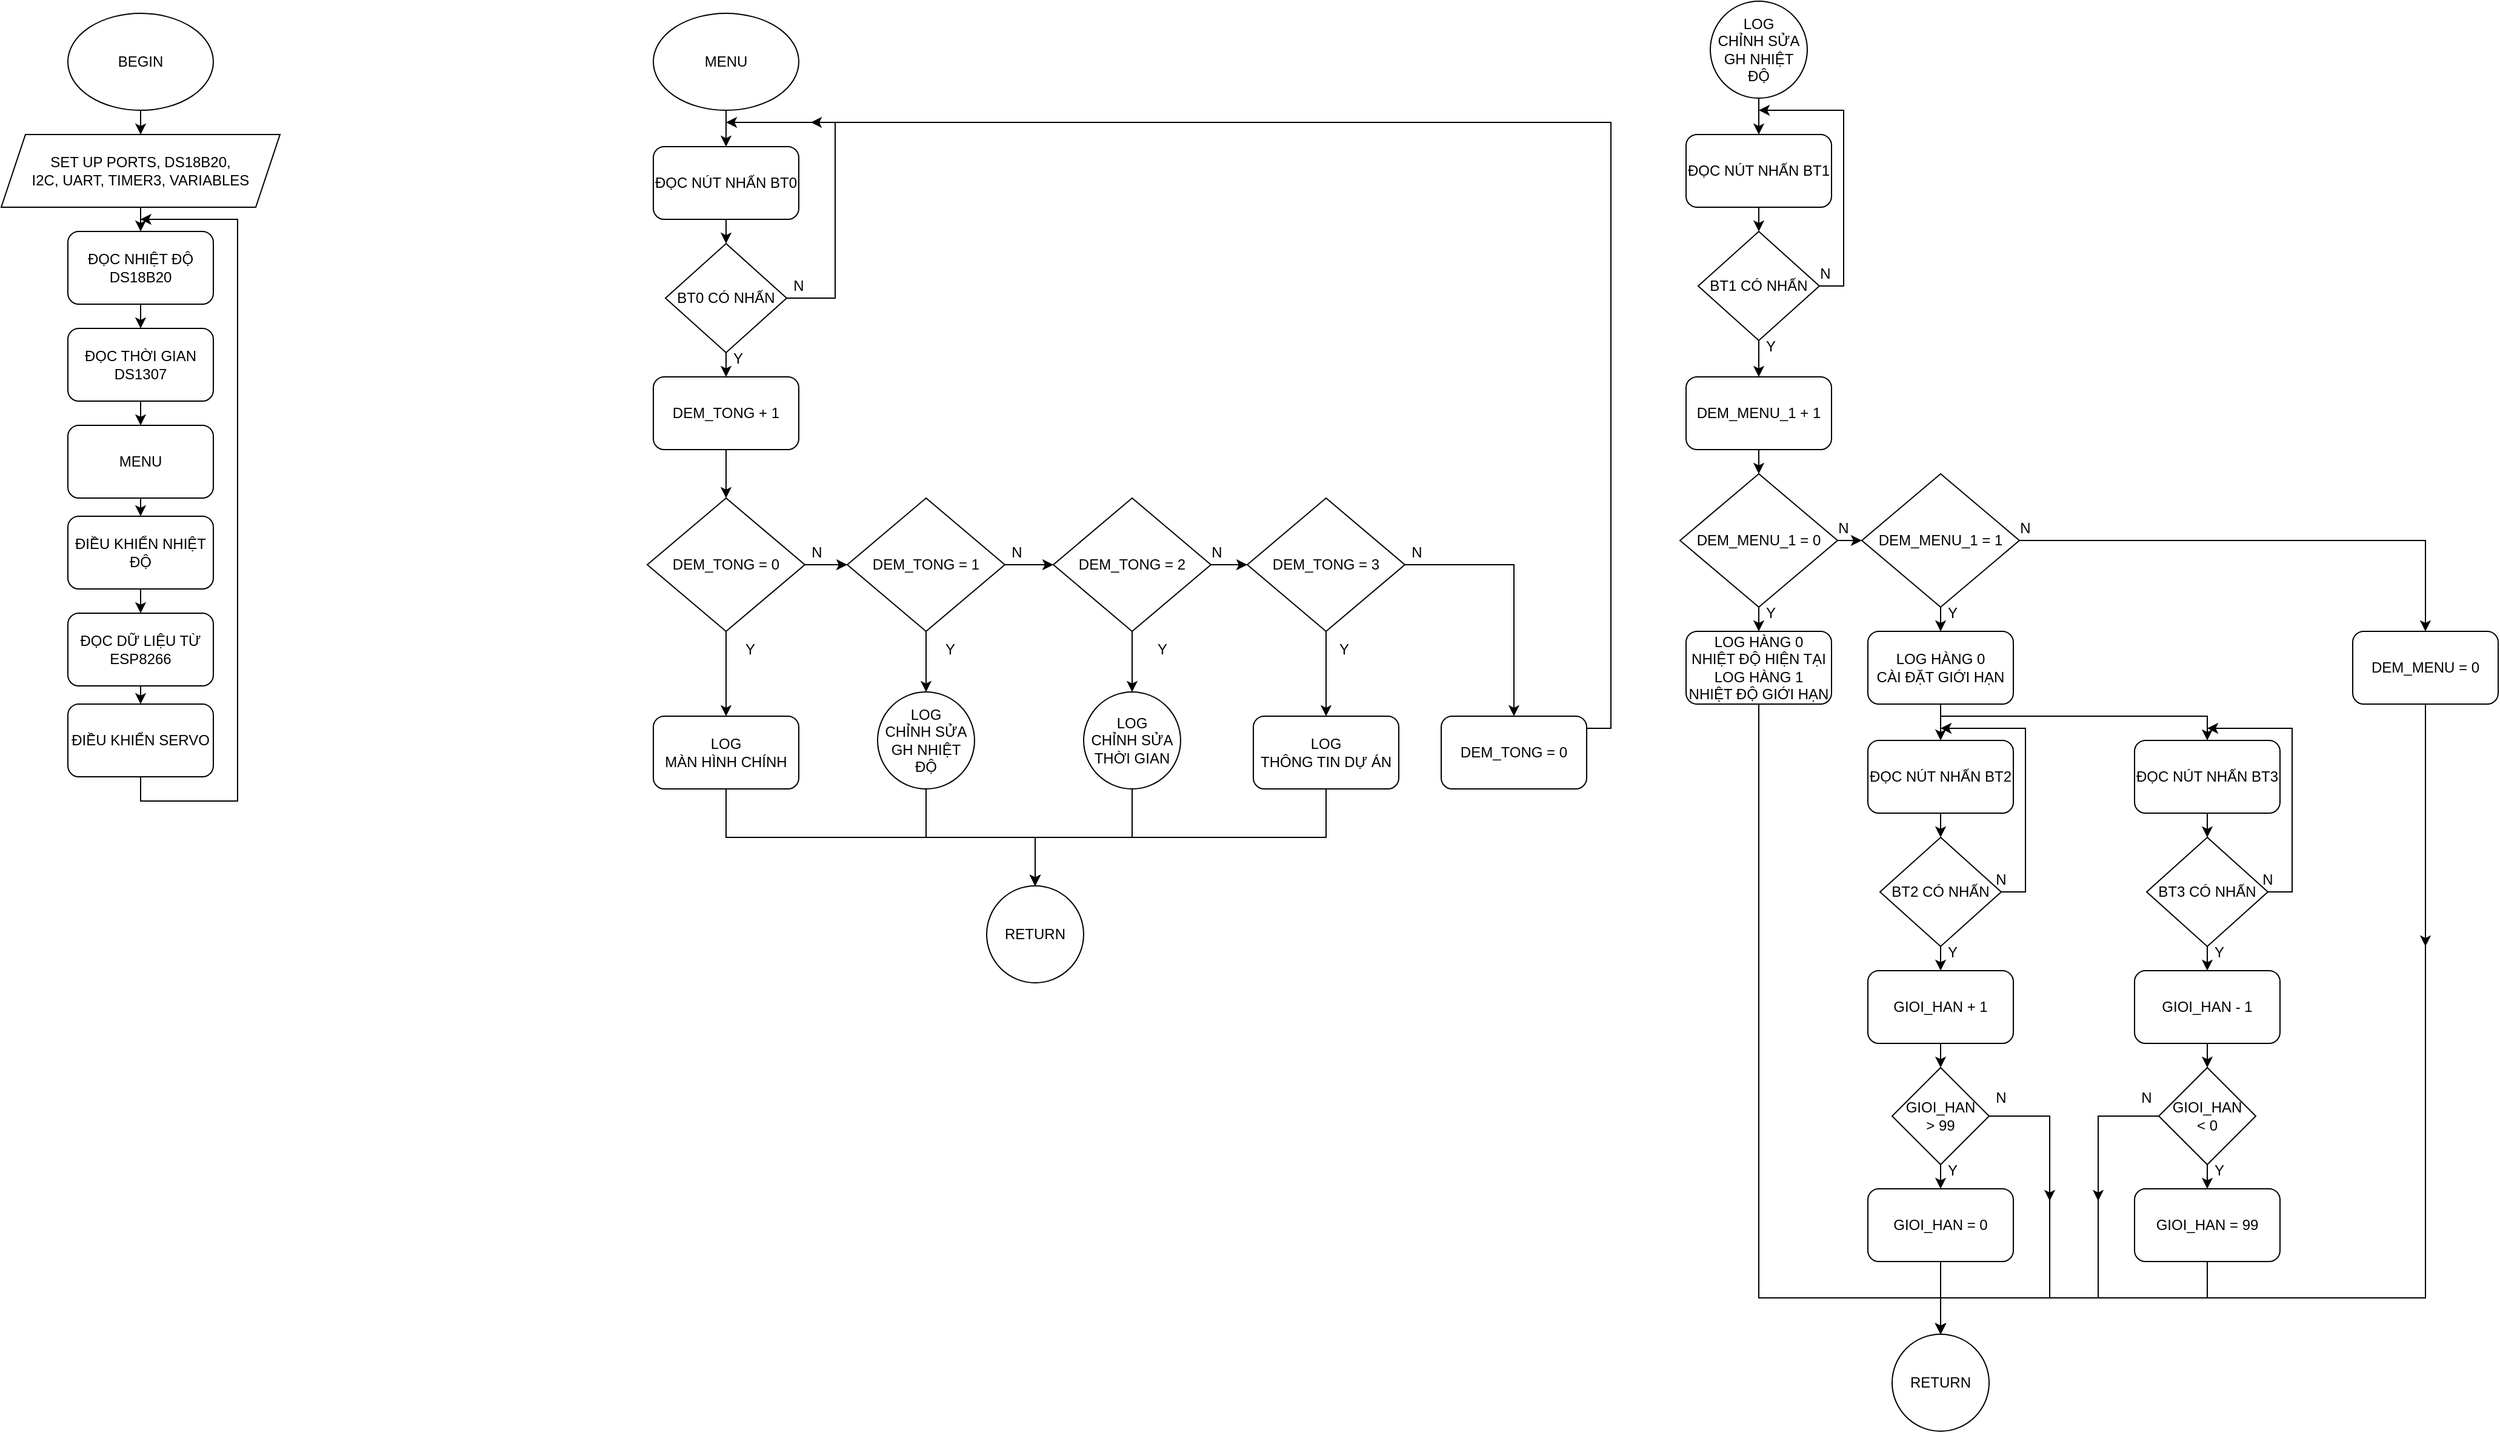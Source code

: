 <mxfile version="22.0.3" type="device">
  <diagram name="Page-1" id="kM9ErXlE1AGTq7tVoE1_">
    <mxGraphModel dx="2249" dy="755" grid="1" gridSize="10" guides="1" tooltips="1" connect="1" arrows="1" fold="1" page="1" pageScale="1" pageWidth="850" pageHeight="1100" math="0" shadow="0">
      <root>
        <mxCell id="0" />
        <mxCell id="1" parent="0" />
        <mxCell id="yKOvpIezL9MoJB12TIwl-37" style="edgeStyle=orthogonalEdgeStyle;rounded=0;orthogonalLoop=1;jettySize=auto;html=1;exitX=0.5;exitY=1;exitDx=0;exitDy=0;entryX=0.5;entryY=0;entryDx=0;entryDy=0;" edge="1" parent="1" source="yKOvpIezL9MoJB12TIwl-1" target="yKOvpIezL9MoJB12TIwl-34">
          <mxGeometry relative="1" as="geometry" />
        </mxCell>
        <mxCell id="yKOvpIezL9MoJB12TIwl-1" value="MENU" style="ellipse;whiteSpace=wrap;html=1;" vertex="1" parent="1">
          <mxGeometry x="33" y="70" width="120" height="80" as="geometry" />
        </mxCell>
        <mxCell id="yKOvpIezL9MoJB12TIwl-20" style="edgeStyle=orthogonalEdgeStyle;rounded=0;orthogonalLoop=1;jettySize=auto;html=1;exitX=0.5;exitY=1;exitDx=0;exitDy=0;entryX=0.5;entryY=0;entryDx=0;entryDy=0;" edge="1" parent="1" source="yKOvpIezL9MoJB12TIwl-3" target="yKOvpIezL9MoJB12TIwl-4">
          <mxGeometry relative="1" as="geometry" />
        </mxCell>
        <mxCell id="yKOvpIezL9MoJB12TIwl-3" value="DEM_TONG + 1" style="rounded=1;whiteSpace=wrap;html=1;" vertex="1" parent="1">
          <mxGeometry x="33" y="370" width="120" height="60" as="geometry" />
        </mxCell>
        <mxCell id="yKOvpIezL9MoJB12TIwl-7" style="edgeStyle=orthogonalEdgeStyle;rounded=0;orthogonalLoop=1;jettySize=auto;html=1;exitX=1;exitY=0.5;exitDx=0;exitDy=0;entryX=0;entryY=0.5;entryDx=0;entryDy=0;" edge="1" parent="1" source="yKOvpIezL9MoJB12TIwl-4" target="yKOvpIezL9MoJB12TIwl-5">
          <mxGeometry relative="1" as="geometry" />
        </mxCell>
        <mxCell id="yKOvpIezL9MoJB12TIwl-16" style="edgeStyle=orthogonalEdgeStyle;rounded=0;orthogonalLoop=1;jettySize=auto;html=1;exitX=0.5;exitY=1;exitDx=0;exitDy=0;entryX=0.5;entryY=0;entryDx=0;entryDy=0;" edge="1" parent="1" source="yKOvpIezL9MoJB12TIwl-4" target="yKOvpIezL9MoJB12TIwl-12">
          <mxGeometry relative="1" as="geometry" />
        </mxCell>
        <mxCell id="yKOvpIezL9MoJB12TIwl-4" value="DEM_TONG = 0" style="rhombus;whiteSpace=wrap;html=1;" vertex="1" parent="1">
          <mxGeometry x="28" y="470" width="130" height="110" as="geometry" />
        </mxCell>
        <mxCell id="yKOvpIezL9MoJB12TIwl-8" style="edgeStyle=orthogonalEdgeStyle;rounded=0;orthogonalLoop=1;jettySize=auto;html=1;exitX=1;exitY=0.5;exitDx=0;exitDy=0;" edge="1" parent="1" source="yKOvpIezL9MoJB12TIwl-5" target="yKOvpIezL9MoJB12TIwl-6">
          <mxGeometry relative="1" as="geometry" />
        </mxCell>
        <mxCell id="yKOvpIezL9MoJB12TIwl-17" style="edgeStyle=orthogonalEdgeStyle;rounded=0;orthogonalLoop=1;jettySize=auto;html=1;exitX=0.5;exitY=1;exitDx=0;exitDy=0;entryX=0.5;entryY=0;entryDx=0;entryDy=0;" edge="1" parent="1" source="yKOvpIezL9MoJB12TIwl-5">
          <mxGeometry relative="1" as="geometry">
            <mxPoint x="258" y="630" as="targetPoint" />
          </mxGeometry>
        </mxCell>
        <mxCell id="yKOvpIezL9MoJB12TIwl-5" value="DEM_TONG = 1" style="rhombus;whiteSpace=wrap;html=1;" vertex="1" parent="1">
          <mxGeometry x="193" y="470" width="130" height="110" as="geometry" />
        </mxCell>
        <mxCell id="yKOvpIezL9MoJB12TIwl-11" style="edgeStyle=orthogonalEdgeStyle;rounded=0;orthogonalLoop=1;jettySize=auto;html=1;exitX=1;exitY=0.5;exitDx=0;exitDy=0;entryX=0;entryY=0.5;entryDx=0;entryDy=0;" edge="1" parent="1" source="yKOvpIezL9MoJB12TIwl-6" target="yKOvpIezL9MoJB12TIwl-9">
          <mxGeometry relative="1" as="geometry" />
        </mxCell>
        <mxCell id="yKOvpIezL9MoJB12TIwl-54" style="edgeStyle=orthogonalEdgeStyle;rounded=0;orthogonalLoop=1;jettySize=auto;html=1;exitX=0.5;exitY=1;exitDx=0;exitDy=0;entryX=0.5;entryY=0;entryDx=0;entryDy=0;" edge="1" parent="1" source="yKOvpIezL9MoJB12TIwl-6" target="yKOvpIezL9MoJB12TIwl-53">
          <mxGeometry relative="1" as="geometry" />
        </mxCell>
        <mxCell id="yKOvpIezL9MoJB12TIwl-6" value="DEM_TONG = 2" style="rhombus;whiteSpace=wrap;html=1;" vertex="1" parent="1">
          <mxGeometry x="363" y="470" width="130" height="110" as="geometry" />
        </mxCell>
        <mxCell id="yKOvpIezL9MoJB12TIwl-19" style="edgeStyle=orthogonalEdgeStyle;rounded=0;orthogonalLoop=1;jettySize=auto;html=1;exitX=0.5;exitY=1;exitDx=0;exitDy=0;entryX=0.5;entryY=0;entryDx=0;entryDy=0;" edge="1" parent="1" source="yKOvpIezL9MoJB12TIwl-9" target="yKOvpIezL9MoJB12TIwl-15">
          <mxGeometry relative="1" as="geometry" />
        </mxCell>
        <mxCell id="yKOvpIezL9MoJB12TIwl-31" style="edgeStyle=orthogonalEdgeStyle;rounded=0;orthogonalLoop=1;jettySize=auto;html=1;exitX=1;exitY=0.5;exitDx=0;exitDy=0;entryX=0.5;entryY=0;entryDx=0;entryDy=0;" edge="1" parent="1" source="yKOvpIezL9MoJB12TIwl-9" target="yKOvpIezL9MoJB12TIwl-30">
          <mxGeometry relative="1" as="geometry" />
        </mxCell>
        <mxCell id="yKOvpIezL9MoJB12TIwl-9" value="DEM_TONG = 3" style="rhombus;whiteSpace=wrap;html=1;" vertex="1" parent="1">
          <mxGeometry x="523" y="470" width="130" height="110" as="geometry" />
        </mxCell>
        <mxCell id="yKOvpIezL9MoJB12TIwl-56" style="edgeStyle=orthogonalEdgeStyle;rounded=0;orthogonalLoop=1;jettySize=auto;html=1;exitX=0.5;exitY=1;exitDx=0;exitDy=0;entryX=0.5;entryY=0;entryDx=0;entryDy=0;" edge="1" parent="1" source="yKOvpIezL9MoJB12TIwl-12" target="yKOvpIezL9MoJB12TIwl-55">
          <mxGeometry relative="1" as="geometry" />
        </mxCell>
        <mxCell id="yKOvpIezL9MoJB12TIwl-12" value="LOG&lt;br&gt;MÀN HÌNH CHÍNH" style="rounded=1;whiteSpace=wrap;html=1;" vertex="1" parent="1">
          <mxGeometry x="33" y="650" width="120" height="60" as="geometry" />
        </mxCell>
        <mxCell id="yKOvpIezL9MoJB12TIwl-59" style="edgeStyle=orthogonalEdgeStyle;rounded=0;orthogonalLoop=1;jettySize=auto;html=1;exitX=0.5;exitY=1;exitDx=0;exitDy=0;entryX=0.5;entryY=0;entryDx=0;entryDy=0;" edge="1" parent="1" source="yKOvpIezL9MoJB12TIwl-15" target="yKOvpIezL9MoJB12TIwl-55">
          <mxGeometry relative="1" as="geometry" />
        </mxCell>
        <mxCell id="yKOvpIezL9MoJB12TIwl-15" value="LOG&lt;br&gt;THÔNG TIN DỰ ÁN" style="rounded=1;whiteSpace=wrap;html=1;" vertex="1" parent="1">
          <mxGeometry x="528" y="650" width="120" height="60" as="geometry" />
        </mxCell>
        <mxCell id="yKOvpIezL9MoJB12TIwl-22" value="N" style="text;html=1;strokeColor=none;fillColor=none;align=center;verticalAlign=middle;whiteSpace=wrap;rounded=0;" vertex="1" parent="1">
          <mxGeometry x="138" y="500" width="60" height="30" as="geometry" />
        </mxCell>
        <mxCell id="yKOvpIezL9MoJB12TIwl-23" value="N" style="text;html=1;strokeColor=none;fillColor=none;align=center;verticalAlign=middle;whiteSpace=wrap;rounded=0;" vertex="1" parent="1">
          <mxGeometry x="303" y="500" width="60" height="30" as="geometry" />
        </mxCell>
        <mxCell id="yKOvpIezL9MoJB12TIwl-24" value="N" style="text;html=1;strokeColor=none;fillColor=none;align=center;verticalAlign=middle;whiteSpace=wrap;rounded=0;" vertex="1" parent="1">
          <mxGeometry x="468" y="500" width="60" height="30" as="geometry" />
        </mxCell>
        <mxCell id="yKOvpIezL9MoJB12TIwl-25" value="N" style="text;html=1;strokeColor=none;fillColor=none;align=center;verticalAlign=middle;whiteSpace=wrap;rounded=0;" vertex="1" parent="1">
          <mxGeometry x="633" y="500" width="60" height="30" as="geometry" />
        </mxCell>
        <mxCell id="yKOvpIezL9MoJB12TIwl-26" value="Y" style="text;html=1;strokeColor=none;fillColor=none;align=center;verticalAlign=middle;whiteSpace=wrap;rounded=0;" vertex="1" parent="1">
          <mxGeometry x="83" y="580" width="60" height="30" as="geometry" />
        </mxCell>
        <mxCell id="yKOvpIezL9MoJB12TIwl-27" value="Y" style="text;html=1;strokeColor=none;fillColor=none;align=center;verticalAlign=middle;whiteSpace=wrap;rounded=0;" vertex="1" parent="1">
          <mxGeometry x="248" y="580" width="60" height="30" as="geometry" />
        </mxCell>
        <mxCell id="yKOvpIezL9MoJB12TIwl-28" value="Y" style="text;html=1;strokeColor=none;fillColor=none;align=center;verticalAlign=middle;whiteSpace=wrap;rounded=0;" vertex="1" parent="1">
          <mxGeometry x="423" y="580" width="60" height="30" as="geometry" />
        </mxCell>
        <mxCell id="yKOvpIezL9MoJB12TIwl-29" value="Y" style="text;html=1;strokeColor=none;fillColor=none;align=center;verticalAlign=middle;whiteSpace=wrap;rounded=0;" vertex="1" parent="1">
          <mxGeometry x="573" y="580" width="60" height="30" as="geometry" />
        </mxCell>
        <mxCell id="yKOvpIezL9MoJB12TIwl-47" style="edgeStyle=orthogonalEdgeStyle;rounded=0;orthogonalLoop=1;jettySize=auto;html=1;exitX=1;exitY=0.5;exitDx=0;exitDy=0;" edge="1" parent="1" source="yKOvpIezL9MoJB12TIwl-30">
          <mxGeometry relative="1" as="geometry">
            <mxPoint x="163" y="160" as="targetPoint" />
            <Array as="points">
              <mxPoint x="823" y="660" />
              <mxPoint x="823" y="160" />
            </Array>
          </mxGeometry>
        </mxCell>
        <mxCell id="yKOvpIezL9MoJB12TIwl-30" value="DEM_TONG = 0" style="rounded=1;whiteSpace=wrap;html=1;" vertex="1" parent="1">
          <mxGeometry x="683" y="650" width="120" height="60" as="geometry" />
        </mxCell>
        <mxCell id="yKOvpIezL9MoJB12TIwl-38" style="edgeStyle=orthogonalEdgeStyle;rounded=0;orthogonalLoop=1;jettySize=auto;html=1;exitX=0.5;exitY=1;exitDx=0;exitDy=0;entryX=0.5;entryY=0;entryDx=0;entryDy=0;" edge="1" parent="1" source="yKOvpIezL9MoJB12TIwl-34" target="yKOvpIezL9MoJB12TIwl-35">
          <mxGeometry relative="1" as="geometry" />
        </mxCell>
        <mxCell id="yKOvpIezL9MoJB12TIwl-34" value="ĐỌC NÚT NHẤN BT0" style="rounded=1;whiteSpace=wrap;html=1;" vertex="1" parent="1">
          <mxGeometry x="33" y="180" width="120" height="60" as="geometry" />
        </mxCell>
        <mxCell id="yKOvpIezL9MoJB12TIwl-39" style="edgeStyle=orthogonalEdgeStyle;rounded=0;orthogonalLoop=1;jettySize=auto;html=1;exitX=0.5;exitY=1;exitDx=0;exitDy=0;entryX=0.5;entryY=0;entryDx=0;entryDy=0;" edge="1" parent="1" source="yKOvpIezL9MoJB12TIwl-35" target="yKOvpIezL9MoJB12TIwl-3">
          <mxGeometry relative="1" as="geometry" />
        </mxCell>
        <mxCell id="yKOvpIezL9MoJB12TIwl-40" style="edgeStyle=orthogonalEdgeStyle;rounded=0;orthogonalLoop=1;jettySize=auto;html=1;exitX=1;exitY=0.5;exitDx=0;exitDy=0;" edge="1" parent="1" source="yKOvpIezL9MoJB12TIwl-35">
          <mxGeometry relative="1" as="geometry">
            <mxPoint x="93.0" y="160" as="targetPoint" />
            <Array as="points">
              <mxPoint x="183" y="305" />
              <mxPoint x="183" y="160" />
            </Array>
          </mxGeometry>
        </mxCell>
        <mxCell id="yKOvpIezL9MoJB12TIwl-35" value="BT0 CÓ NHẤN" style="rhombus;whiteSpace=wrap;html=1;" vertex="1" parent="1">
          <mxGeometry x="43" y="260" width="100" height="90" as="geometry" />
        </mxCell>
        <mxCell id="yKOvpIezL9MoJB12TIwl-41" value="N" style="text;html=1;strokeColor=none;fillColor=none;align=center;verticalAlign=middle;whiteSpace=wrap;rounded=0;" vertex="1" parent="1">
          <mxGeometry x="123" y="280" width="60" height="30" as="geometry" />
        </mxCell>
        <mxCell id="yKOvpIezL9MoJB12TIwl-42" value="Y" style="text;html=1;strokeColor=none;fillColor=none;align=center;verticalAlign=middle;whiteSpace=wrap;rounded=0;" vertex="1" parent="1">
          <mxGeometry x="73" y="340" width="60" height="30" as="geometry" />
        </mxCell>
        <mxCell id="yKOvpIezL9MoJB12TIwl-61" style="edgeStyle=orthogonalEdgeStyle;rounded=0;orthogonalLoop=1;jettySize=auto;html=1;exitX=0.5;exitY=1;exitDx=0;exitDy=0;entryX=0.5;entryY=0;entryDx=0;entryDy=0;" edge="1" parent="1" source="yKOvpIezL9MoJB12TIwl-52" target="yKOvpIezL9MoJB12TIwl-55">
          <mxGeometry relative="1" as="geometry" />
        </mxCell>
        <mxCell id="yKOvpIezL9MoJB12TIwl-52" value="LOG&lt;br&gt;CHỈNH SỬA GH NHIỆT ĐỘ" style="ellipse;whiteSpace=wrap;html=1;aspect=fixed;" vertex="1" parent="1">
          <mxGeometry x="218" y="630" width="80" height="80" as="geometry" />
        </mxCell>
        <mxCell id="yKOvpIezL9MoJB12TIwl-58" style="edgeStyle=orthogonalEdgeStyle;rounded=0;orthogonalLoop=1;jettySize=auto;html=1;exitX=0.5;exitY=1;exitDx=0;exitDy=0;entryX=0.5;entryY=0;entryDx=0;entryDy=0;" edge="1" parent="1" source="yKOvpIezL9MoJB12TIwl-53" target="yKOvpIezL9MoJB12TIwl-55">
          <mxGeometry relative="1" as="geometry" />
        </mxCell>
        <mxCell id="yKOvpIezL9MoJB12TIwl-53" value="LOG&lt;br&gt;CHỈNH SỬA THỜI GIAN" style="ellipse;whiteSpace=wrap;html=1;aspect=fixed;" vertex="1" parent="1">
          <mxGeometry x="388" y="630" width="80" height="80" as="geometry" />
        </mxCell>
        <mxCell id="yKOvpIezL9MoJB12TIwl-55" value="RETURN" style="ellipse;whiteSpace=wrap;html=1;aspect=fixed;" vertex="1" parent="1">
          <mxGeometry x="308" y="790" width="80" height="80" as="geometry" />
        </mxCell>
        <mxCell id="yKOvpIezL9MoJB12TIwl-66" style="edgeStyle=orthogonalEdgeStyle;rounded=0;orthogonalLoop=1;jettySize=auto;html=1;exitX=0.5;exitY=1;exitDx=0;exitDy=0;entryX=0.5;entryY=0;entryDx=0;entryDy=0;" edge="1" parent="1" source="yKOvpIezL9MoJB12TIwl-63" target="yKOvpIezL9MoJB12TIwl-65">
          <mxGeometry relative="1" as="geometry" />
        </mxCell>
        <mxCell id="yKOvpIezL9MoJB12TIwl-63" value="LOG&lt;br&gt;CHỈNH SỬA GH NHIỆT ĐỘ" style="ellipse;whiteSpace=wrap;html=1;aspect=fixed;" vertex="1" parent="1">
          <mxGeometry x="905" y="60" width="80" height="80" as="geometry" />
        </mxCell>
        <mxCell id="yKOvpIezL9MoJB12TIwl-68" style="edgeStyle=orthogonalEdgeStyle;rounded=0;orthogonalLoop=1;jettySize=auto;html=1;exitX=0.5;exitY=1;exitDx=0;exitDy=0;entryX=0.5;entryY=0;entryDx=0;entryDy=0;" edge="1" parent="1" source="yKOvpIezL9MoJB12TIwl-65" target="yKOvpIezL9MoJB12TIwl-67">
          <mxGeometry relative="1" as="geometry" />
        </mxCell>
        <mxCell id="yKOvpIezL9MoJB12TIwl-65" value="ĐỌC NÚT NHẤN BT1" style="rounded=1;whiteSpace=wrap;html=1;" vertex="1" parent="1">
          <mxGeometry x="885" y="170" width="120" height="60" as="geometry" />
        </mxCell>
        <mxCell id="yKOvpIezL9MoJB12TIwl-70" style="edgeStyle=orthogonalEdgeStyle;rounded=0;orthogonalLoop=1;jettySize=auto;html=1;exitX=0.5;exitY=1;exitDx=0;exitDy=0;entryX=0.5;entryY=0;entryDx=0;entryDy=0;" edge="1" parent="1" source="yKOvpIezL9MoJB12TIwl-67" target="yKOvpIezL9MoJB12TIwl-69">
          <mxGeometry relative="1" as="geometry" />
        </mxCell>
        <mxCell id="yKOvpIezL9MoJB12TIwl-71" style="edgeStyle=orthogonalEdgeStyle;rounded=0;orthogonalLoop=1;jettySize=auto;html=1;exitX=1;exitY=0.5;exitDx=0;exitDy=0;" edge="1" parent="1" source="yKOvpIezL9MoJB12TIwl-67">
          <mxGeometry relative="1" as="geometry">
            <mxPoint x="945" y="150" as="targetPoint" />
            <Array as="points">
              <mxPoint x="1015" y="295" />
              <mxPoint x="1015" y="150" />
            </Array>
          </mxGeometry>
        </mxCell>
        <mxCell id="yKOvpIezL9MoJB12TIwl-67" value="BT1 CÓ NHẤN" style="rhombus;whiteSpace=wrap;html=1;" vertex="1" parent="1">
          <mxGeometry x="895" y="250" width="100" height="90" as="geometry" />
        </mxCell>
        <mxCell id="yKOvpIezL9MoJB12TIwl-76" style="edgeStyle=orthogonalEdgeStyle;rounded=0;orthogonalLoop=1;jettySize=auto;html=1;exitX=0.5;exitY=1;exitDx=0;exitDy=0;entryX=0.5;entryY=0;entryDx=0;entryDy=0;" edge="1" parent="1" source="yKOvpIezL9MoJB12TIwl-69" target="yKOvpIezL9MoJB12TIwl-75">
          <mxGeometry relative="1" as="geometry" />
        </mxCell>
        <mxCell id="yKOvpIezL9MoJB12TIwl-69" value="DEM_MENU_1 + 1" style="rounded=1;whiteSpace=wrap;html=1;" vertex="1" parent="1">
          <mxGeometry x="885" y="370" width="120" height="60" as="geometry" />
        </mxCell>
        <mxCell id="yKOvpIezL9MoJB12TIwl-72" value="N" style="text;html=1;strokeColor=none;fillColor=none;align=center;verticalAlign=middle;whiteSpace=wrap;rounded=0;" vertex="1" parent="1">
          <mxGeometry x="970" y="270" width="60" height="30" as="geometry" />
        </mxCell>
        <mxCell id="yKOvpIezL9MoJB12TIwl-74" value="Y" style="text;html=1;strokeColor=none;fillColor=none;align=center;verticalAlign=middle;whiteSpace=wrap;rounded=0;" vertex="1" parent="1">
          <mxGeometry x="925" y="330" width="60" height="30" as="geometry" />
        </mxCell>
        <mxCell id="yKOvpIezL9MoJB12TIwl-79" style="edgeStyle=orthogonalEdgeStyle;rounded=0;orthogonalLoop=1;jettySize=auto;html=1;exitX=0.5;exitY=1;exitDx=0;exitDy=0;entryX=0.5;entryY=0;entryDx=0;entryDy=0;" edge="1" parent="1" source="yKOvpIezL9MoJB12TIwl-75" target="yKOvpIezL9MoJB12TIwl-78">
          <mxGeometry relative="1" as="geometry" />
        </mxCell>
        <mxCell id="yKOvpIezL9MoJB12TIwl-85" style="edgeStyle=orthogonalEdgeStyle;rounded=0;orthogonalLoop=1;jettySize=auto;html=1;exitX=1;exitY=0.5;exitDx=0;exitDy=0;entryX=0;entryY=0.5;entryDx=0;entryDy=0;" edge="1" parent="1" source="yKOvpIezL9MoJB12TIwl-75" target="yKOvpIezL9MoJB12TIwl-81">
          <mxGeometry relative="1" as="geometry" />
        </mxCell>
        <mxCell id="yKOvpIezL9MoJB12TIwl-75" value="DEM_MENU_1 = 0" style="rhombus;whiteSpace=wrap;html=1;" vertex="1" parent="1">
          <mxGeometry x="880" y="450" width="130" height="110" as="geometry" />
        </mxCell>
        <mxCell id="yKOvpIezL9MoJB12TIwl-131" style="edgeStyle=orthogonalEdgeStyle;rounded=0;orthogonalLoop=1;jettySize=auto;html=1;exitX=0.5;exitY=1;exitDx=0;exitDy=0;entryX=0.5;entryY=0;entryDx=0;entryDy=0;" edge="1" parent="1" source="yKOvpIezL9MoJB12TIwl-78" target="yKOvpIezL9MoJB12TIwl-119">
          <mxGeometry relative="1" as="geometry">
            <Array as="points">
              <mxPoint x="945" y="1130" />
              <mxPoint x="1095" y="1130" />
            </Array>
          </mxGeometry>
        </mxCell>
        <mxCell id="yKOvpIezL9MoJB12TIwl-78" value="LOG HÀNG 0&lt;br&gt;NHIỆT ĐỘ HIỆN TẠI&lt;br&gt;LOG HÀNG 1&lt;br&gt;NHIỆT ĐỘ GIỚI HẠN" style="rounded=1;whiteSpace=wrap;html=1;" vertex="1" parent="1">
          <mxGeometry x="885" y="580" width="120" height="60" as="geometry" />
        </mxCell>
        <mxCell id="yKOvpIezL9MoJB12TIwl-84" style="edgeStyle=orthogonalEdgeStyle;rounded=0;orthogonalLoop=1;jettySize=auto;html=1;exitX=0.5;exitY=1;exitDx=0;exitDy=0;entryX=0.5;entryY=0;entryDx=0;entryDy=0;" edge="1" parent="1" source="yKOvpIezL9MoJB12TIwl-81" target="yKOvpIezL9MoJB12TIwl-83">
          <mxGeometry relative="1" as="geometry" />
        </mxCell>
        <mxCell id="yKOvpIezL9MoJB12TIwl-137" style="edgeStyle=orthogonalEdgeStyle;rounded=0;orthogonalLoop=1;jettySize=auto;html=1;exitX=1;exitY=0.5;exitDx=0;exitDy=0;entryX=0.5;entryY=0;entryDx=0;entryDy=0;" edge="1" parent="1" source="yKOvpIezL9MoJB12TIwl-81" target="yKOvpIezL9MoJB12TIwl-136">
          <mxGeometry relative="1" as="geometry" />
        </mxCell>
        <mxCell id="yKOvpIezL9MoJB12TIwl-81" value="DEM_MENU_1 = 1" style="rhombus;whiteSpace=wrap;html=1;" vertex="1" parent="1">
          <mxGeometry x="1030" y="450" width="130" height="110" as="geometry" />
        </mxCell>
        <mxCell id="yKOvpIezL9MoJB12TIwl-87" style="edgeStyle=orthogonalEdgeStyle;rounded=0;orthogonalLoop=1;jettySize=auto;html=1;exitX=0.5;exitY=1;exitDx=0;exitDy=0;entryX=0.5;entryY=0;entryDx=0;entryDy=0;" edge="1" parent="1" source="yKOvpIezL9MoJB12TIwl-83" target="yKOvpIezL9MoJB12TIwl-86">
          <mxGeometry relative="1" as="geometry" />
        </mxCell>
        <mxCell id="yKOvpIezL9MoJB12TIwl-104" style="edgeStyle=orthogonalEdgeStyle;rounded=0;orthogonalLoop=1;jettySize=auto;html=1;exitX=0.5;exitY=1;exitDx=0;exitDy=0;entryX=0.5;entryY=0;entryDx=0;entryDy=0;" edge="1" parent="1" source="yKOvpIezL9MoJB12TIwl-83" target="yKOvpIezL9MoJB12TIwl-97">
          <mxGeometry relative="1" as="geometry">
            <Array as="points">
              <mxPoint x="1095" y="650" />
              <mxPoint x="1315" y="650" />
            </Array>
          </mxGeometry>
        </mxCell>
        <mxCell id="yKOvpIezL9MoJB12TIwl-83" value="LOG HÀNG 0&lt;br&gt;CÀI ĐẶT GIỚI HẠN" style="rounded=1;whiteSpace=wrap;html=1;" vertex="1" parent="1">
          <mxGeometry x="1035" y="580" width="120" height="60" as="geometry" />
        </mxCell>
        <mxCell id="yKOvpIezL9MoJB12TIwl-89" style="edgeStyle=orthogonalEdgeStyle;rounded=0;orthogonalLoop=1;jettySize=auto;html=1;exitX=0.5;exitY=1;exitDx=0;exitDy=0;entryX=0.5;entryY=0;entryDx=0;entryDy=0;" edge="1" parent="1" source="yKOvpIezL9MoJB12TIwl-86" target="yKOvpIezL9MoJB12TIwl-88">
          <mxGeometry relative="1" as="geometry" />
        </mxCell>
        <mxCell id="yKOvpIezL9MoJB12TIwl-86" value="ĐỌC NÚT NHẤN BT2" style="rounded=1;whiteSpace=wrap;html=1;" vertex="1" parent="1">
          <mxGeometry x="1035" y="670" width="120" height="60" as="geometry" />
        </mxCell>
        <mxCell id="yKOvpIezL9MoJB12TIwl-90" style="edgeStyle=orthogonalEdgeStyle;rounded=0;orthogonalLoop=1;jettySize=auto;html=1;exitX=1;exitY=0.5;exitDx=0;exitDy=0;" edge="1" parent="1" source="yKOvpIezL9MoJB12TIwl-88">
          <mxGeometry relative="1" as="geometry">
            <mxPoint x="1095" y="660" as="targetPoint" />
            <Array as="points">
              <mxPoint x="1165" y="795" />
              <mxPoint x="1165" y="660" />
            </Array>
          </mxGeometry>
        </mxCell>
        <mxCell id="yKOvpIezL9MoJB12TIwl-95" style="edgeStyle=orthogonalEdgeStyle;rounded=0;orthogonalLoop=1;jettySize=auto;html=1;exitX=0.5;exitY=1;exitDx=0;exitDy=0;entryX=0.5;entryY=0;entryDx=0;entryDy=0;" edge="1" parent="1" source="yKOvpIezL9MoJB12TIwl-88" target="yKOvpIezL9MoJB12TIwl-94">
          <mxGeometry relative="1" as="geometry" />
        </mxCell>
        <mxCell id="yKOvpIezL9MoJB12TIwl-88" value="BT2 CÓ NHẤN" style="rhombus;whiteSpace=wrap;html=1;" vertex="1" parent="1">
          <mxGeometry x="1045" y="750" width="100" height="90" as="geometry" />
        </mxCell>
        <mxCell id="yKOvpIezL9MoJB12TIwl-91" value="N" style="text;html=1;strokeColor=none;fillColor=none;align=center;verticalAlign=middle;whiteSpace=wrap;rounded=0;" vertex="1" parent="1">
          <mxGeometry x="1115" y="770" width="60" height="30" as="geometry" />
        </mxCell>
        <mxCell id="yKOvpIezL9MoJB12TIwl-107" style="edgeStyle=orthogonalEdgeStyle;rounded=0;orthogonalLoop=1;jettySize=auto;html=1;exitX=0.5;exitY=1;exitDx=0;exitDy=0;entryX=0.5;entryY=0;entryDx=0;entryDy=0;" edge="1" parent="1" source="yKOvpIezL9MoJB12TIwl-94" target="yKOvpIezL9MoJB12TIwl-106">
          <mxGeometry relative="1" as="geometry" />
        </mxCell>
        <mxCell id="yKOvpIezL9MoJB12TIwl-94" value="GIOI_HAN + 1" style="rounded=1;whiteSpace=wrap;html=1;" vertex="1" parent="1">
          <mxGeometry x="1035" y="860" width="120" height="60" as="geometry" />
        </mxCell>
        <mxCell id="yKOvpIezL9MoJB12TIwl-96" style="edgeStyle=orthogonalEdgeStyle;rounded=0;orthogonalLoop=1;jettySize=auto;html=1;exitX=0.5;exitY=1;exitDx=0;exitDy=0;entryX=0.5;entryY=0;entryDx=0;entryDy=0;" edge="1" parent="1" source="yKOvpIezL9MoJB12TIwl-97" target="yKOvpIezL9MoJB12TIwl-100">
          <mxGeometry relative="1" as="geometry" />
        </mxCell>
        <mxCell id="yKOvpIezL9MoJB12TIwl-97" value="ĐỌC NÚT NHẤN BT3" style="rounded=1;whiteSpace=wrap;html=1;" vertex="1" parent="1">
          <mxGeometry x="1255" y="670" width="120" height="60" as="geometry" />
        </mxCell>
        <mxCell id="yKOvpIezL9MoJB12TIwl-98" style="edgeStyle=orthogonalEdgeStyle;rounded=0;orthogonalLoop=1;jettySize=auto;html=1;exitX=1;exitY=0.5;exitDx=0;exitDy=0;" edge="1" parent="1" source="yKOvpIezL9MoJB12TIwl-100">
          <mxGeometry relative="1" as="geometry">
            <mxPoint x="1315" y="660" as="targetPoint" />
            <Array as="points">
              <mxPoint x="1385" y="795" />
              <mxPoint x="1385" y="660" />
            </Array>
          </mxGeometry>
        </mxCell>
        <mxCell id="yKOvpIezL9MoJB12TIwl-99" style="edgeStyle=orthogonalEdgeStyle;rounded=0;orthogonalLoop=1;jettySize=auto;html=1;exitX=0.5;exitY=1;exitDx=0;exitDy=0;entryX=0.5;entryY=0;entryDx=0;entryDy=0;" edge="1" parent="1" source="yKOvpIezL9MoJB12TIwl-100" target="yKOvpIezL9MoJB12TIwl-102">
          <mxGeometry relative="1" as="geometry" />
        </mxCell>
        <mxCell id="yKOvpIezL9MoJB12TIwl-100" value="BT3 CÓ NHẤN" style="rhombus;whiteSpace=wrap;html=1;" vertex="1" parent="1">
          <mxGeometry x="1265" y="750" width="100" height="90" as="geometry" />
        </mxCell>
        <mxCell id="yKOvpIezL9MoJB12TIwl-101" value="N" style="text;html=1;strokeColor=none;fillColor=none;align=center;verticalAlign=middle;whiteSpace=wrap;rounded=0;" vertex="1" parent="1">
          <mxGeometry x="1335" y="770" width="60" height="30" as="geometry" />
        </mxCell>
        <mxCell id="yKOvpIezL9MoJB12TIwl-113" style="edgeStyle=orthogonalEdgeStyle;rounded=0;orthogonalLoop=1;jettySize=auto;html=1;exitX=0.5;exitY=1;exitDx=0;exitDy=0;entryX=0.5;entryY=0;entryDx=0;entryDy=0;" edge="1" parent="1" source="yKOvpIezL9MoJB12TIwl-102" target="yKOvpIezL9MoJB12TIwl-111">
          <mxGeometry relative="1" as="geometry" />
        </mxCell>
        <mxCell id="yKOvpIezL9MoJB12TIwl-102" value="GIOI_HAN - 1" style="rounded=1;whiteSpace=wrap;html=1;" vertex="1" parent="1">
          <mxGeometry x="1255" y="860" width="120" height="60" as="geometry" />
        </mxCell>
        <mxCell id="yKOvpIezL9MoJB12TIwl-109" style="edgeStyle=orthogonalEdgeStyle;rounded=0;orthogonalLoop=1;jettySize=auto;html=1;exitX=0.5;exitY=1;exitDx=0;exitDy=0;entryX=0.5;entryY=0;entryDx=0;entryDy=0;" edge="1" parent="1" source="yKOvpIezL9MoJB12TIwl-106" target="yKOvpIezL9MoJB12TIwl-108">
          <mxGeometry relative="1" as="geometry" />
        </mxCell>
        <mxCell id="yKOvpIezL9MoJB12TIwl-122" style="edgeStyle=orthogonalEdgeStyle;rounded=0;orthogonalLoop=1;jettySize=auto;html=1;exitX=1;exitY=0.5;exitDx=0;exitDy=0;entryX=0.5;entryY=0;entryDx=0;entryDy=0;" edge="1" parent="1" source="yKOvpIezL9MoJB12TIwl-106" target="yKOvpIezL9MoJB12TIwl-119">
          <mxGeometry relative="1" as="geometry">
            <Array as="points">
              <mxPoint x="1185" y="980" />
              <mxPoint x="1185" y="1130" />
              <mxPoint x="1095" y="1130" />
            </Array>
          </mxGeometry>
        </mxCell>
        <mxCell id="yKOvpIezL9MoJB12TIwl-106" value="GIOI_HAN &lt;br&gt;&amp;gt; 99" style="rhombus;whiteSpace=wrap;html=1;" vertex="1" parent="1">
          <mxGeometry x="1055" y="940" width="80" height="80" as="geometry" />
        </mxCell>
        <mxCell id="yKOvpIezL9MoJB12TIwl-120" style="edgeStyle=orthogonalEdgeStyle;rounded=0;orthogonalLoop=1;jettySize=auto;html=1;exitX=0.5;exitY=1;exitDx=0;exitDy=0;entryX=0.5;entryY=0;entryDx=0;entryDy=0;" edge="1" parent="1" source="yKOvpIezL9MoJB12TIwl-108" target="yKOvpIezL9MoJB12TIwl-119">
          <mxGeometry relative="1" as="geometry" />
        </mxCell>
        <mxCell id="yKOvpIezL9MoJB12TIwl-108" value="GIOI_HAN = 0" style="rounded=1;whiteSpace=wrap;html=1;" vertex="1" parent="1">
          <mxGeometry x="1035" y="1040" width="120" height="60" as="geometry" />
        </mxCell>
        <mxCell id="yKOvpIezL9MoJB12TIwl-110" style="edgeStyle=orthogonalEdgeStyle;rounded=0;orthogonalLoop=1;jettySize=auto;html=1;exitX=0.5;exitY=1;exitDx=0;exitDy=0;entryX=0.5;entryY=0;entryDx=0;entryDy=0;" edge="1" parent="1" source="yKOvpIezL9MoJB12TIwl-111" target="yKOvpIezL9MoJB12TIwl-112">
          <mxGeometry relative="1" as="geometry" />
        </mxCell>
        <mxCell id="yKOvpIezL9MoJB12TIwl-123" style="edgeStyle=orthogonalEdgeStyle;rounded=0;orthogonalLoop=1;jettySize=auto;html=1;exitX=0;exitY=0.5;exitDx=0;exitDy=0;entryX=0.5;entryY=0;entryDx=0;entryDy=0;" edge="1" parent="1" source="yKOvpIezL9MoJB12TIwl-111" target="yKOvpIezL9MoJB12TIwl-119">
          <mxGeometry relative="1" as="geometry">
            <Array as="points">
              <mxPoint x="1225" y="980" />
              <mxPoint x="1225" y="1130" />
              <mxPoint x="1095" y="1130" />
            </Array>
          </mxGeometry>
        </mxCell>
        <mxCell id="yKOvpIezL9MoJB12TIwl-111" value="GIOI_HAN &lt;br&gt;&amp;lt; 0" style="rhombus;whiteSpace=wrap;html=1;" vertex="1" parent="1">
          <mxGeometry x="1275" y="940" width="80" height="80" as="geometry" />
        </mxCell>
        <mxCell id="yKOvpIezL9MoJB12TIwl-121" style="edgeStyle=orthogonalEdgeStyle;rounded=0;orthogonalLoop=1;jettySize=auto;html=1;exitX=0.5;exitY=1;exitDx=0;exitDy=0;entryX=0.5;entryY=0;entryDx=0;entryDy=0;" edge="1" parent="1" source="yKOvpIezL9MoJB12TIwl-112" target="yKOvpIezL9MoJB12TIwl-119">
          <mxGeometry relative="1" as="geometry" />
        </mxCell>
        <mxCell id="yKOvpIezL9MoJB12TIwl-112" value="GIOI_HAN = 99" style="rounded=1;whiteSpace=wrap;html=1;" vertex="1" parent="1">
          <mxGeometry x="1255" y="1040" width="120" height="60" as="geometry" />
        </mxCell>
        <mxCell id="yKOvpIezL9MoJB12TIwl-114" value="N" style="text;html=1;strokeColor=none;fillColor=none;align=center;verticalAlign=middle;whiteSpace=wrap;rounded=0;" vertex="1" parent="1">
          <mxGeometry x="985" y="480" width="60" height="30" as="geometry" />
        </mxCell>
        <mxCell id="yKOvpIezL9MoJB12TIwl-116" value="Y" style="text;html=1;strokeColor=none;fillColor=none;align=center;verticalAlign=middle;whiteSpace=wrap;rounded=0;" vertex="1" parent="1">
          <mxGeometry x="925" y="550" width="60" height="30" as="geometry" />
        </mxCell>
        <mxCell id="yKOvpIezL9MoJB12TIwl-117" value="Y" style="text;html=1;strokeColor=none;fillColor=none;align=center;verticalAlign=middle;whiteSpace=wrap;rounded=0;" vertex="1" parent="1">
          <mxGeometry x="1075" y="830" width="60" height="30" as="geometry" />
        </mxCell>
        <mxCell id="yKOvpIezL9MoJB12TIwl-118" value="Y" style="text;html=1;strokeColor=none;fillColor=none;align=center;verticalAlign=middle;whiteSpace=wrap;rounded=0;" vertex="1" parent="1">
          <mxGeometry x="1295" y="830" width="60" height="30" as="geometry" />
        </mxCell>
        <mxCell id="yKOvpIezL9MoJB12TIwl-119" value="RETURN" style="ellipse;whiteSpace=wrap;html=1;aspect=fixed;" vertex="1" parent="1">
          <mxGeometry x="1055" y="1160" width="80" height="80" as="geometry" />
        </mxCell>
        <mxCell id="yKOvpIezL9MoJB12TIwl-124" value="" style="endArrow=classic;html=1;rounded=0;" edge="1" parent="1">
          <mxGeometry width="50" height="50" relative="1" as="geometry">
            <mxPoint x="1225" y="980" as="sourcePoint" />
            <mxPoint x="1225" y="1050" as="targetPoint" />
          </mxGeometry>
        </mxCell>
        <mxCell id="yKOvpIezL9MoJB12TIwl-125" value="" style="endArrow=classic;html=1;rounded=0;" edge="1" parent="1">
          <mxGeometry width="50" height="50" relative="1" as="geometry">
            <mxPoint x="1185" y="980" as="sourcePoint" />
            <mxPoint x="1185" y="1050" as="targetPoint" />
          </mxGeometry>
        </mxCell>
        <mxCell id="yKOvpIezL9MoJB12TIwl-126" value="Y" style="text;html=1;strokeColor=none;fillColor=none;align=center;verticalAlign=middle;whiteSpace=wrap;rounded=0;" vertex="1" parent="1">
          <mxGeometry x="1075" y="1010" width="60" height="30" as="geometry" />
        </mxCell>
        <mxCell id="yKOvpIezL9MoJB12TIwl-127" value="Y" style="text;html=1;strokeColor=none;fillColor=none;align=center;verticalAlign=middle;whiteSpace=wrap;rounded=0;" vertex="1" parent="1">
          <mxGeometry x="1295" y="1010" width="60" height="30" as="geometry" />
        </mxCell>
        <mxCell id="yKOvpIezL9MoJB12TIwl-128" value="N" style="text;html=1;strokeColor=none;fillColor=none;align=center;verticalAlign=middle;whiteSpace=wrap;rounded=0;" vertex="1" parent="1">
          <mxGeometry x="1115" y="950" width="60" height="30" as="geometry" />
        </mxCell>
        <mxCell id="yKOvpIezL9MoJB12TIwl-130" value="N" style="text;html=1;strokeColor=none;fillColor=none;align=center;verticalAlign=middle;whiteSpace=wrap;rounded=0;" vertex="1" parent="1">
          <mxGeometry x="1235" y="950" width="60" height="30" as="geometry" />
        </mxCell>
        <mxCell id="yKOvpIezL9MoJB12TIwl-138" style="edgeStyle=orthogonalEdgeStyle;rounded=0;orthogonalLoop=1;jettySize=auto;html=1;exitX=0.5;exitY=1;exitDx=0;exitDy=0;entryX=0.5;entryY=0;entryDx=0;entryDy=0;" edge="1" parent="1" source="yKOvpIezL9MoJB12TIwl-136" target="yKOvpIezL9MoJB12TIwl-119">
          <mxGeometry relative="1" as="geometry">
            <Array as="points">
              <mxPoint x="1495" y="1130" />
              <mxPoint x="1095" y="1130" />
            </Array>
          </mxGeometry>
        </mxCell>
        <mxCell id="yKOvpIezL9MoJB12TIwl-136" value="DEM_MENU = 0" style="rounded=1;whiteSpace=wrap;html=1;" vertex="1" parent="1">
          <mxGeometry x="1435" y="580" width="120" height="60" as="geometry" />
        </mxCell>
        <mxCell id="yKOvpIezL9MoJB12TIwl-139" value="" style="endArrow=classic;html=1;rounded=0;" edge="1" parent="1">
          <mxGeometry width="50" height="50" relative="1" as="geometry">
            <mxPoint x="1495" y="760" as="sourcePoint" />
            <mxPoint x="1495" y="840" as="targetPoint" />
          </mxGeometry>
        </mxCell>
        <mxCell id="yKOvpIezL9MoJB12TIwl-141" value="N" style="text;html=1;strokeColor=none;fillColor=none;align=center;verticalAlign=middle;whiteSpace=wrap;rounded=0;" vertex="1" parent="1">
          <mxGeometry x="1135" y="480" width="60" height="30" as="geometry" />
        </mxCell>
        <mxCell id="yKOvpIezL9MoJB12TIwl-144" value="Y" style="text;html=1;strokeColor=none;fillColor=none;align=center;verticalAlign=middle;whiteSpace=wrap;rounded=0;" vertex="1" parent="1">
          <mxGeometry x="1075" y="550" width="60" height="30" as="geometry" />
        </mxCell>
        <mxCell id="yKOvpIezL9MoJB12TIwl-148" style="edgeStyle=orthogonalEdgeStyle;rounded=0;orthogonalLoop=1;jettySize=auto;html=1;exitX=0.5;exitY=1;exitDx=0;exitDy=0;entryX=0.5;entryY=0;entryDx=0;entryDy=0;" edge="1" parent="1" source="yKOvpIezL9MoJB12TIwl-145" target="yKOvpIezL9MoJB12TIwl-147">
          <mxGeometry relative="1" as="geometry" />
        </mxCell>
        <mxCell id="yKOvpIezL9MoJB12TIwl-145" value="BEGIN" style="ellipse;whiteSpace=wrap;html=1;" vertex="1" parent="1">
          <mxGeometry x="-450" y="70" width="120" height="80" as="geometry" />
        </mxCell>
        <mxCell id="yKOvpIezL9MoJB12TIwl-150" style="edgeStyle=orthogonalEdgeStyle;rounded=0;orthogonalLoop=1;jettySize=auto;html=1;exitX=0.5;exitY=1;exitDx=0;exitDy=0;entryX=0.5;entryY=0;entryDx=0;entryDy=0;" edge="1" parent="1" source="yKOvpIezL9MoJB12TIwl-147" target="yKOvpIezL9MoJB12TIwl-149">
          <mxGeometry relative="1" as="geometry" />
        </mxCell>
        <mxCell id="yKOvpIezL9MoJB12TIwl-147" value="SET UP PORTS, DS18B20,&lt;br&gt;I2C, UART, TIMER3, VARIABLES" style="shape=parallelogram;perimeter=parallelogramPerimeter;whiteSpace=wrap;html=1;fixedSize=1;" vertex="1" parent="1">
          <mxGeometry x="-505" y="170" width="230" height="60" as="geometry" />
        </mxCell>
        <mxCell id="yKOvpIezL9MoJB12TIwl-154" style="edgeStyle=orthogonalEdgeStyle;rounded=0;orthogonalLoop=1;jettySize=auto;html=1;exitX=0.5;exitY=1;exitDx=0;exitDy=0;entryX=0.5;entryY=0;entryDx=0;entryDy=0;" edge="1" parent="1" source="yKOvpIezL9MoJB12TIwl-149" target="yKOvpIezL9MoJB12TIwl-152">
          <mxGeometry relative="1" as="geometry" />
        </mxCell>
        <mxCell id="yKOvpIezL9MoJB12TIwl-149" value="ĐỌC NHIỆT ĐỘ DS18B20" style="rounded=1;whiteSpace=wrap;html=1;" vertex="1" parent="1">
          <mxGeometry x="-450" y="250" width="120" height="60" as="geometry" />
        </mxCell>
        <mxCell id="yKOvpIezL9MoJB12TIwl-157" style="edgeStyle=orthogonalEdgeStyle;rounded=0;orthogonalLoop=1;jettySize=auto;html=1;exitX=0.5;exitY=1;exitDx=0;exitDy=0;entryX=0.5;entryY=0;entryDx=0;entryDy=0;" edge="1" parent="1" source="yKOvpIezL9MoJB12TIwl-152" target="yKOvpIezL9MoJB12TIwl-155">
          <mxGeometry relative="1" as="geometry" />
        </mxCell>
        <mxCell id="yKOvpIezL9MoJB12TIwl-152" value="ĐỌC THỜI GIAN DS1307" style="rounded=1;whiteSpace=wrap;html=1;" vertex="1" parent="1">
          <mxGeometry x="-450" y="330" width="120" height="60" as="geometry" />
        </mxCell>
        <mxCell id="yKOvpIezL9MoJB12TIwl-167" style="edgeStyle=orthogonalEdgeStyle;rounded=0;orthogonalLoop=1;jettySize=auto;html=1;exitX=0.5;exitY=1;exitDx=0;exitDy=0;entryX=0.5;entryY=0;entryDx=0;entryDy=0;" edge="1" parent="1" source="yKOvpIezL9MoJB12TIwl-155" target="yKOvpIezL9MoJB12TIwl-158">
          <mxGeometry relative="1" as="geometry" />
        </mxCell>
        <mxCell id="yKOvpIezL9MoJB12TIwl-155" value="MENU" style="rounded=1;whiteSpace=wrap;html=1;" vertex="1" parent="1">
          <mxGeometry x="-450" y="410" width="120" height="60" as="geometry" />
        </mxCell>
        <mxCell id="yKOvpIezL9MoJB12TIwl-168" style="edgeStyle=orthogonalEdgeStyle;rounded=0;orthogonalLoop=1;jettySize=auto;html=1;exitX=0.5;exitY=1;exitDx=0;exitDy=0;entryX=0.5;entryY=0;entryDx=0;entryDy=0;" edge="1" parent="1" source="yKOvpIezL9MoJB12TIwl-158" target="yKOvpIezL9MoJB12TIwl-159">
          <mxGeometry relative="1" as="geometry" />
        </mxCell>
        <mxCell id="yKOvpIezL9MoJB12TIwl-158" value="ĐIỀU KHIỂN NHIỆT ĐỘ" style="rounded=1;whiteSpace=wrap;html=1;" vertex="1" parent="1">
          <mxGeometry x="-450" y="485" width="120" height="60" as="geometry" />
        </mxCell>
        <mxCell id="yKOvpIezL9MoJB12TIwl-169" style="edgeStyle=orthogonalEdgeStyle;rounded=0;orthogonalLoop=1;jettySize=auto;html=1;exitX=0.5;exitY=1;exitDx=0;exitDy=0;entryX=0.5;entryY=0;entryDx=0;entryDy=0;" edge="1" parent="1" source="yKOvpIezL9MoJB12TIwl-159" target="yKOvpIezL9MoJB12TIwl-164">
          <mxGeometry relative="1" as="geometry" />
        </mxCell>
        <mxCell id="yKOvpIezL9MoJB12TIwl-159" value="ĐỌC DỮ LIỆU TỪ ESP8266" style="rounded=1;whiteSpace=wrap;html=1;" vertex="1" parent="1">
          <mxGeometry x="-450" y="565" width="120" height="60" as="geometry" />
        </mxCell>
        <mxCell id="yKOvpIezL9MoJB12TIwl-166" style="edgeStyle=orthogonalEdgeStyle;rounded=0;orthogonalLoop=1;jettySize=auto;html=1;exitX=0.5;exitY=1;exitDx=0;exitDy=0;" edge="1" parent="1" source="yKOvpIezL9MoJB12TIwl-164">
          <mxGeometry relative="1" as="geometry">
            <mxPoint x="-390.167" y="240" as="targetPoint" />
            <Array as="points">
              <mxPoint x="-390" y="720" />
              <mxPoint x="-310" y="720" />
              <mxPoint x="-310" y="240" />
            </Array>
          </mxGeometry>
        </mxCell>
        <mxCell id="yKOvpIezL9MoJB12TIwl-164" value="ĐIỀU KHIỂN SERVO" style="rounded=1;whiteSpace=wrap;html=1;" vertex="1" parent="1">
          <mxGeometry x="-450" y="640" width="120" height="60" as="geometry" />
        </mxCell>
      </root>
    </mxGraphModel>
  </diagram>
</mxfile>
